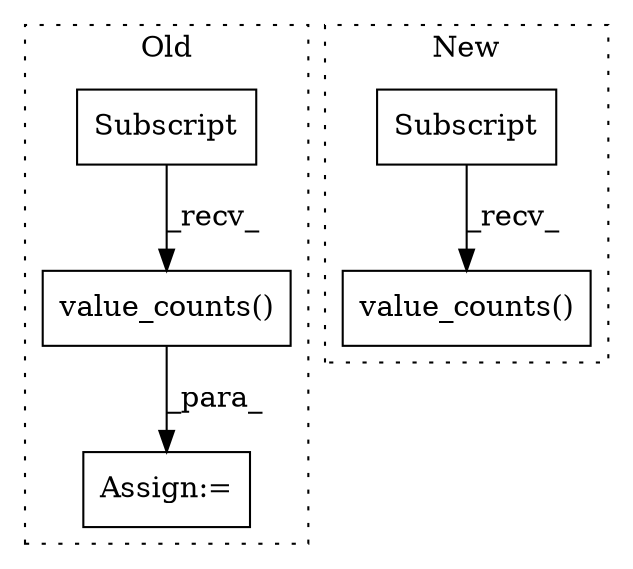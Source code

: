 digraph G {
subgraph cluster0 {
1 [label="value_counts()" a="75" s="772" l="58" shape="box"];
3 [label="Assign:=" a="68" s="769" l="3" shape="box"];
4 [label="Subscript" a="63" s="772,0" l="43,0" shape="box"];
label = "Old";
style="dotted";
}
subgraph cluster1 {
2 [label="value_counts()" a="75" s="820" l="76" shape="box"];
5 [label="Subscript" a="63" s="820,0" l="61,0" shape="box"];
label = "New";
style="dotted";
}
1 -> 3 [label="_para_"];
4 -> 1 [label="_recv_"];
5 -> 2 [label="_recv_"];
}